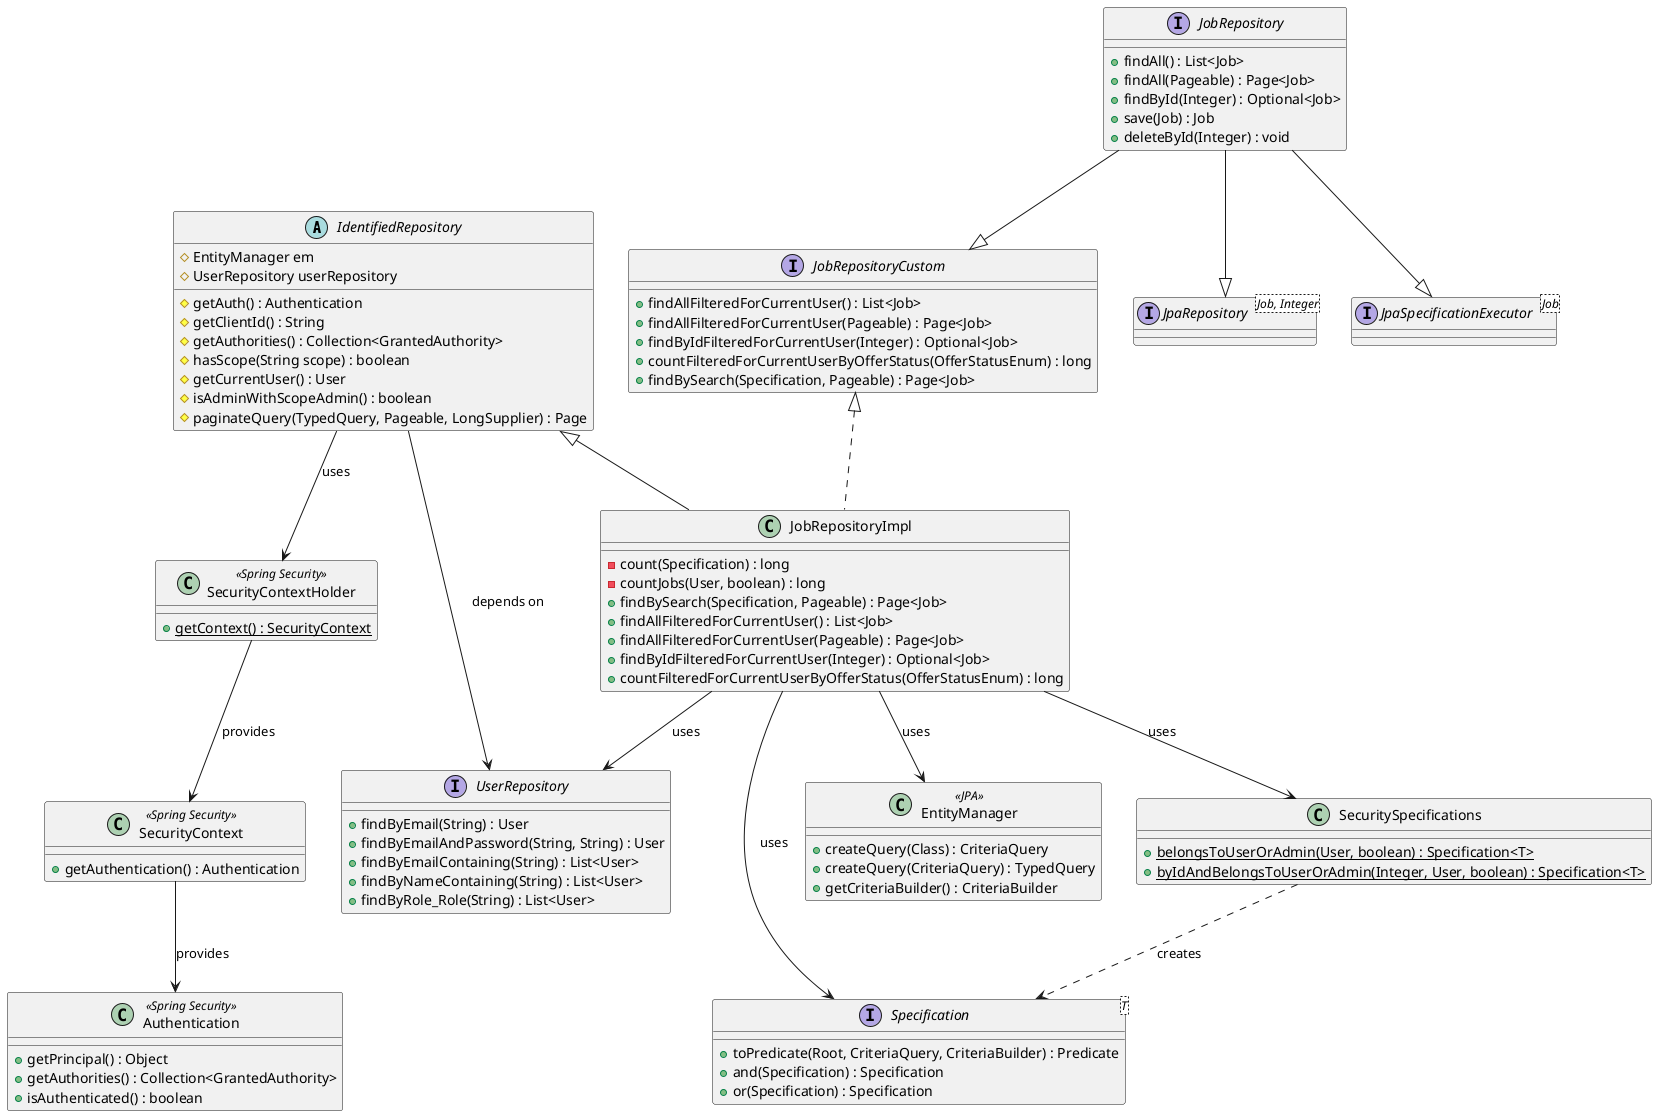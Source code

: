 @startuml
abstract class IdentifiedRepository {
    # EntityManager em
    # UserRepository userRepository
    # getAuth() : Authentication
    # getClientId() : String
    # getAuthorities() : Collection<GrantedAuthority>
    # hasScope(String scope) : boolean
    # getCurrentUser() : User
    # isAdminWithScopeAdmin() : boolean
    # paginateQuery(TypedQuery, Pageable, LongSupplier) : Page
}

interface JobRepositoryCustom {
    + findAllFilteredForCurrentUser() : List<Job>
    + findAllFilteredForCurrentUser(Pageable) : Page<Job>
    + findByIdFilteredForCurrentUser(Integer) : Optional<Job>
    + countFilteredForCurrentUserByOfferStatus(OfferStatusEnum) : long
    + findBySearch(Specification, Pageable) : Page<Job>
}

class JobRepositoryImpl {
    - count(Specification) : long
    - countJobs(User, boolean) : long
    + findBySearch(Specification, Pageable) : Page<Job>
    + findAllFilteredForCurrentUser() : List<Job>
    + findAllFilteredForCurrentUser(Pageable) : Page<Job>
    + findByIdFilteredForCurrentUser(Integer) : Optional<Job>
    + countFilteredForCurrentUserByOfferStatus(OfferStatusEnum) : long
}

interface JobRepository {
    + findAll() : List<Job>
    + findAll(Pageable) : Page<Job>
    + findById(Integer) : Optional<Job>
    + save(Job) : Job
    + deleteById(Integer) : void
}

class SecuritySpecifications {
    + {static} belongsToUserOrAdmin(User, boolean) : Specification<T>
    + {static} byIdAndBelongsToUserOrAdmin(Integer, User, boolean) : Specification<T>
}

interface UserRepository {
    + findByEmail(String) : User
    + findByEmailAndPassword(String, String) : User
    + findByEmailContaining(String) : List<User>
    + findByNameContaining(String) : List<User>
    + findByRole_Role(String) : List<User>
}

class SecurityContextHolder <<Spring Security>> {
    + {static} getContext() : SecurityContext
}

class SecurityContext <<Spring Security>> {
    + getAuthentication() : Authentication
}

class Authentication <<Spring Security>> {
    + getPrincipal() : Object
    + getAuthorities() : Collection<GrantedAuthority>
    + isAuthenticated() : boolean
}

class EntityManager <<JPA>> {
    + createQuery(Class) : CriteriaQuery
    + createQuery(CriteriaQuery) : TypedQuery
    + getCriteriaBuilder() : CriteriaBuilder
}

interface "Specification<T>" as Specification {
    + toPredicate(Root, CriteriaQuery, CriteriaBuilder) : Predicate
    + and(Specification) : Specification
    + or(Specification) : Specification
}

interface "JpaRepository<Job, Integer>" as JpaRepository
interface "JpaSpecificationExecutor<Job>" as JpaSpecificationExecutor

IdentifiedRepository <|-- JobRepositoryImpl
JobRepositoryCustom <|.. JobRepositoryImpl
JobRepository --|> JobRepositoryCustom
JobRepository --|> JpaRepository
JobRepository --|> JpaSpecificationExecutor

JobRepositoryImpl --> UserRepository : uses
JobRepositoryImpl --> EntityManager : uses
JobRepositoryImpl --> SecuritySpecifications : uses
JobRepositoryImpl --> Specification : uses

IdentifiedRepository --> UserRepository : depends on
IdentifiedRepository --> SecurityContextHolder : uses
SecurityContextHolder --> SecurityContext : provides
SecurityContext --> Authentication : provides

SecuritySpecifications ..> Specification : creates

@enduml